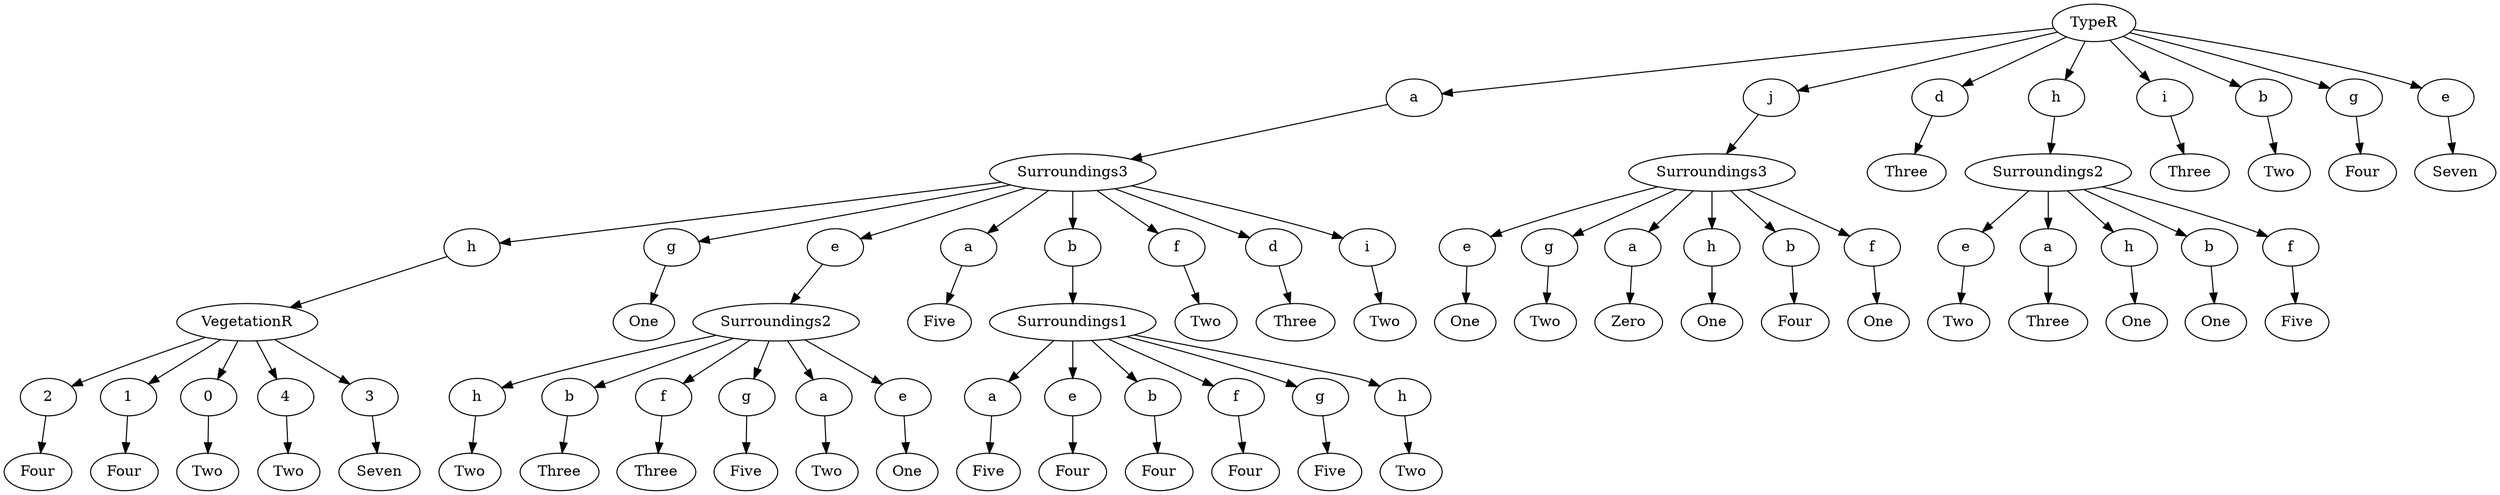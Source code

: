 // Decision Tree
digraph {
	root [label=TypeR]
	0.5338599674278918 [label=a]
	root -> 0.5338599674278918
	0.7374878988253684 [label=Surroundings3]
	0.5338599674278918 -> 0.7374878988253684
	0.7375687526600575 [label=j]
	root -> 0.7375687526600575
	0.07067289804470334 [label=Surroundings3]
	0.7375687526600575 -> 0.07067289804470334
	0.9780597308207531 [label=d]
	root -> 0.9780597308207531
	0.048536170761604325 [label=Three]
	0.9780597308207531 -> 0.048536170761604325
	0.5274589070936601 [label=h]
	root -> 0.5274589070936601
	0.001101670799717347 [label=Surroundings2]
	0.5274589070936601 -> 0.001101670799717347
	0.8366337424225241 [label=i]
	root -> 0.8366337424225241
	0.10214600079746428 [label=Three]
	0.8366337424225241 -> 0.10214600079746428
	0.9499788712245062 [label=b]
	root -> 0.9499788712245062
	0.23783149472254794 [label=Two]
	0.9499788712245062 -> 0.23783149472254794
	0.08907775339013646 [label=g]
	root -> 0.08907775339013646
	0.6404935512022734 [label=Four]
	0.08907775339013646 -> 0.6404935512022734
	0.2664501208569674 [label=e]
	root -> 0.2664501208569674
	0.5912960356953875 [label=Seven]
	0.2664501208569674 -> 0.5912960356953875
	0.7374878988253684 [label=Surroundings3]
	0.17083799339607897 [label=h]
	0.7374878988253684 -> 0.17083799339607897
	0.047537331713024544 [label=VegetationR]
	0.17083799339607897 -> 0.047537331713024544
	0.7495294235794351 [label=g]
	0.7374878988253684 -> 0.7495294235794351
	0.767555253177964 [label=One]
	0.7495294235794351 -> 0.767555253177964
	0.28826512325461673 [label=e]
	0.7374878988253684 -> 0.28826512325461673
	0.16977861052106735 [label=Surroundings2]
	0.28826512325461673 -> 0.16977861052106735
	0.7735845144288239 [label=a]
	0.7374878988253684 -> 0.7735845144288239
	0.7373250437440064 [label=Five]
	0.7735845144288239 -> 0.7373250437440064
	0.5065750447434761 [label=b]
	0.7374878988253684 -> 0.5065750447434761
	0.2686954687486929 [label=Surroundings1]
	0.5065750447434761 -> 0.2686954687486929
	0.6886232424977404 [label=f]
	0.7374878988253684 -> 0.6886232424977404
	0.11287397126225729 [label=Two]
	0.6886232424977404 -> 0.11287397126225729
	0.0574945509453928 [label=d]
	0.7374878988253684 -> 0.0574945509453928
	0.08907640468988443 [label=Three]
	0.0574945509453928 -> 0.08907640468988443
	0.6318699564038389 [label=i]
	0.7374878988253684 -> 0.6318699564038389
	0.9327627860459733 [label=Two]
	0.6318699564038389 -> 0.9327627860459733
	0.07067289804470334 [label=Surroundings3]
	0.9672979116904834 [label=e]
	0.07067289804470334 -> 0.9672979116904834
	0.07585712928640331 [label=One]
	0.9672979116904834 -> 0.07585712928640331
	0.26573765767758095 [label=g]
	0.07067289804470334 -> 0.26573765767758095
	0.07308056944449115 [label=Two]
	0.26573765767758095 -> 0.07308056944449115
	0.9302073522749326 [label=a]
	0.07067289804470334 -> 0.9302073522749326
	0.7948088535441749 [label=Zero]
	0.9302073522749326 -> 0.7948088535441749
	0.906603805894407 [label=h]
	0.07067289804470334 -> 0.906603805894407
	0.23884719332791848 [label=One]
	0.906603805894407 -> 0.23884719332791848
	0.42209232333076996 [label=b]
	0.07067289804470334 -> 0.42209232333076996
	0.01495861404558707 [label=Four]
	0.42209232333076996 -> 0.01495861404558707
	0.7760124762071593 [label=f]
	0.07067289804470334 -> 0.7760124762071593
	0.45388513487868587 [label=One]
	0.7760124762071593 -> 0.45388513487868587
	0.001101670799717347 [label=Surroundings2]
	0.22745162943613284 [label=e]
	0.001101670799717347 -> 0.22745162943613284
	0.435427444146684 [label=Two]
	0.22745162943613284 -> 0.435427444146684
	0.4935235304073471 [label=a]
	0.001101670799717347 -> 0.4935235304073471
	0.10322303958143897 [label=Three]
	0.4935235304073471 -> 0.10322303958143897
	0.4289368922004698 [label=h]
	0.001101670799717347 -> 0.4289368922004698
	0.3027017668110791 [label=One]
	0.4289368922004698 -> 0.3027017668110791
	0.4685154981815004 [label=b]
	0.001101670799717347 -> 0.4685154981815004
	0.8286040014270347 [label=One]
	0.4685154981815004 -> 0.8286040014270347
	0.28110392147993735 [label=f]
	0.001101670799717347 -> 0.28110392147993735
	0.5643402130698502 [label=Five]
	0.28110392147993735 -> 0.5643402130698502
	0.047537331713024544 [label=VegetationR]
	0.1915358479077156 [label=2]
	0.047537331713024544 -> 0.1915358479077156
	0.6563052522697082 [label=Four]
	0.1915358479077156 -> 0.6563052522697082
	0.6983615950688824 [label=1]
	0.047537331713024544 -> 0.6983615950688824
	0.889143159275457 [label=Four]
	0.6983615950688824 -> 0.889143159275457
	0.16268858171332268 [label=0]
	0.047537331713024544 -> 0.16268858171332268
	0.6999580440158473 [label=Two]
	0.16268858171332268 -> 0.6999580440158473
	0.7955547183227973 [label=4]
	0.047537331713024544 -> 0.7955547183227973
	0.21094057544602185 [label=Two]
	0.7955547183227973 -> 0.21094057544602185
	0.6531896926517654 [label=3]
	0.047537331713024544 -> 0.6531896926517654
	0.9555627859253953 [label=Seven]
	0.6531896926517654 -> 0.9555627859253953
	0.16977861052106735 [label=Surroundings2]
	0.7034472330859189 [label=h]
	0.16977861052106735 -> 0.7034472330859189
	0.2010398166262739 [label=Two]
	0.7034472330859189 -> 0.2010398166262739
	0.45442971095417395 [label=b]
	0.16977861052106735 -> 0.45442971095417395
	0.8307593773474212 [label=Three]
	0.45442971095417395 -> 0.8307593773474212
	0.8805400209304383 [label=f]
	0.16977861052106735 -> 0.8805400209304383
	0.36574448190466435 [label=Three]
	0.8805400209304383 -> 0.36574448190466435
	0.18793947874307348 [label=g]
	0.16977861052106735 -> 0.18793947874307348
	0.4790873778307636 [label=Five]
	0.18793947874307348 -> 0.4790873778307636
	0.912961359787613 [label=a]
	0.16977861052106735 -> 0.912961359787613
	0.2558186921322586 [label=Two]
	0.912961359787613 -> 0.2558186921322586
	0.10358954847794899 [label=e]
	0.16977861052106735 -> 0.10358954847794899
	0.9083212505667138 [label=One]
	0.10358954847794899 -> 0.9083212505667138
	0.2686954687486929 [label=Surroundings1]
	0.5342118912732382 [label=a]
	0.2686954687486929 -> 0.5342118912732382
	0.15342793201208715 [label=Five]
	0.5342118912732382 -> 0.15342793201208715
	0.44346986396566457 [label=e]
	0.2686954687486929 -> 0.44346986396566457
	0.2388118042957701 [label=Four]
	0.44346986396566457 -> 0.2388118042957701
	0.2092098548131327 [label=b]
	0.2686954687486929 -> 0.2092098548131327
	0.1055579549761364 [label=Four]
	0.2092098548131327 -> 0.1055579549761364
	0.6923549973587935 [label=f]
	0.2686954687486929 -> 0.6923549973587935
	0.5056095331328756 [label=Four]
	0.6923549973587935 -> 0.5056095331328756
	0.3171101477425634 [label=g]
	0.2686954687486929 -> 0.3171101477425634
	0.36038948000230364 [label=Five]
	0.3171101477425634 -> 0.36038948000230364
	0.2902309571548942 [label=h]
	0.2686954687486929 -> 0.2902309571548942
	0.9378570663617872 [label=Two]
	0.2902309571548942 -> 0.9378570663617872
}
